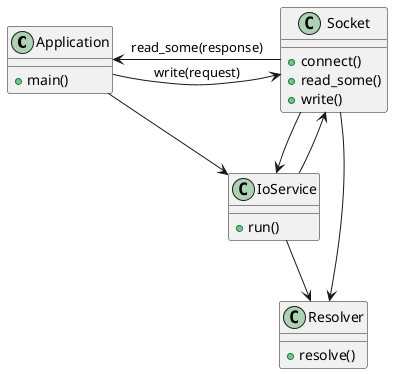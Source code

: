 @startuml

class Application {
    + main()
}

class IoService {
    + run()
}

class Resolver {
    + resolve()
}

class Socket {
    + connect()
    + read_some()
    + write()
}

Application --> IoService
IoService --> Resolver
IoService --> Socket
Socket --> Resolver
Socket --> IoService

Application -> Socket: write(request)
Socket --> Application: read_some(response)

@enduml